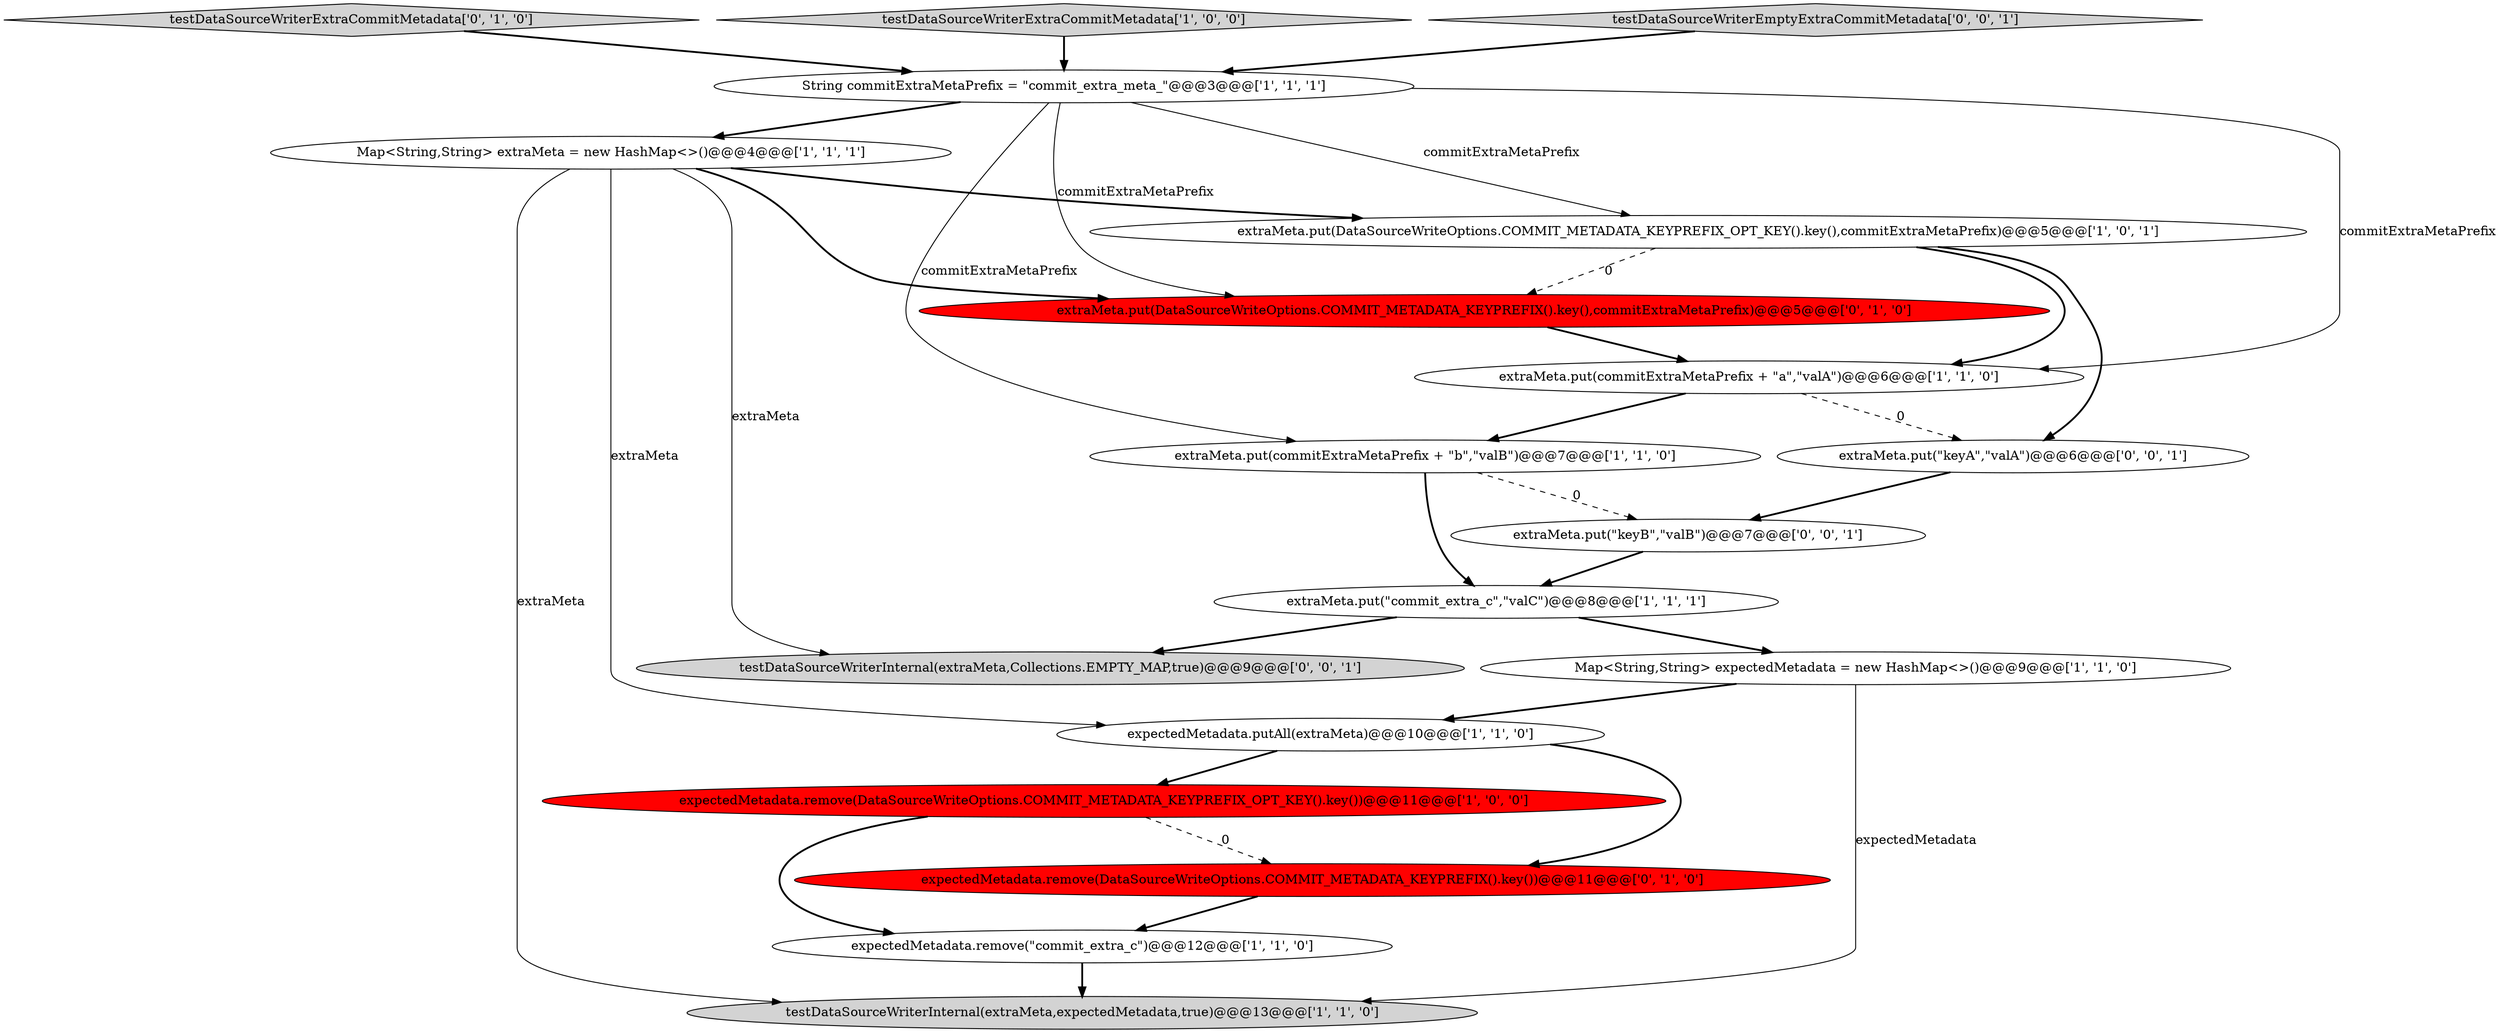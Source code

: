 digraph {
8 [style = filled, label = "extraMeta.put(\"commit_extra_c\",\"valC\")@@@8@@@['1', '1', '1']", fillcolor = white, shape = ellipse image = "AAA0AAABBB1BBB"];
6 [style = filled, label = "Map<String,String> expectedMetadata = new HashMap<>()@@@9@@@['1', '1', '0']", fillcolor = white, shape = ellipse image = "AAA0AAABBB1BBB"];
18 [style = filled, label = "extraMeta.put(\"keyA\",\"valA\")@@@6@@@['0', '0', '1']", fillcolor = white, shape = ellipse image = "AAA0AAABBB3BBB"];
9 [style = filled, label = "expectedMetadata.remove(DataSourceWriteOptions.COMMIT_METADATA_KEYPREFIX_OPT_KEY().key())@@@11@@@['1', '0', '0']", fillcolor = red, shape = ellipse image = "AAA1AAABBB1BBB"];
15 [style = filled, label = "extraMeta.put(\"keyB\",\"valB\")@@@7@@@['0', '0', '1']", fillcolor = white, shape = ellipse image = "AAA0AAABBB3BBB"];
12 [style = filled, label = "expectedMetadata.remove(DataSourceWriteOptions.COMMIT_METADATA_KEYPREFIX().key())@@@11@@@['0', '1', '0']", fillcolor = red, shape = ellipse image = "AAA1AAABBB2BBB"];
13 [style = filled, label = "testDataSourceWriterExtraCommitMetadata['0', '1', '0']", fillcolor = lightgray, shape = diamond image = "AAA0AAABBB2BBB"];
4 [style = filled, label = "extraMeta.put(commitExtraMetaPrefix + \"a\",\"valA\")@@@6@@@['1', '1', '0']", fillcolor = white, shape = ellipse image = "AAA0AAABBB1BBB"];
3 [style = filled, label = "String commitExtraMetaPrefix = \"commit_extra_meta_\"@@@3@@@['1', '1', '1']", fillcolor = white, shape = ellipse image = "AAA0AAABBB1BBB"];
5 [style = filled, label = "extraMeta.put(commitExtraMetaPrefix + \"b\",\"valB\")@@@7@@@['1', '1', '0']", fillcolor = white, shape = ellipse image = "AAA0AAABBB1BBB"];
7 [style = filled, label = "testDataSourceWriterExtraCommitMetadata['1', '0', '0']", fillcolor = lightgray, shape = diamond image = "AAA0AAABBB1BBB"];
10 [style = filled, label = "expectedMetadata.remove(\"commit_extra_c\")@@@12@@@['1', '1', '0']", fillcolor = white, shape = ellipse image = "AAA0AAABBB1BBB"];
17 [style = filled, label = "testDataSourceWriterEmptyExtraCommitMetadata['0', '0', '1']", fillcolor = lightgray, shape = diamond image = "AAA0AAABBB3BBB"];
1 [style = filled, label = "extraMeta.put(DataSourceWriteOptions.COMMIT_METADATA_KEYPREFIX_OPT_KEY().key(),commitExtraMetaPrefix)@@@5@@@['1', '0', '1']", fillcolor = white, shape = ellipse image = "AAA0AAABBB1BBB"];
14 [style = filled, label = "extraMeta.put(DataSourceWriteOptions.COMMIT_METADATA_KEYPREFIX().key(),commitExtraMetaPrefix)@@@5@@@['0', '1', '0']", fillcolor = red, shape = ellipse image = "AAA1AAABBB2BBB"];
2 [style = filled, label = "expectedMetadata.putAll(extraMeta)@@@10@@@['1', '1', '0']", fillcolor = white, shape = ellipse image = "AAA0AAABBB1BBB"];
0 [style = filled, label = "Map<String,String> extraMeta = new HashMap<>()@@@4@@@['1', '1', '1']", fillcolor = white, shape = ellipse image = "AAA0AAABBB1BBB"];
11 [style = filled, label = "testDataSourceWriterInternal(extraMeta,expectedMetadata,true)@@@13@@@['1', '1', '0']", fillcolor = lightgray, shape = ellipse image = "AAA0AAABBB1BBB"];
16 [style = filled, label = "testDataSourceWriterInternal(extraMeta,Collections.EMPTY_MAP,true)@@@9@@@['0', '0', '1']", fillcolor = lightgray, shape = ellipse image = "AAA0AAABBB3BBB"];
4->18 [style = dashed, label="0"];
8->16 [style = bold, label=""];
5->8 [style = bold, label=""];
1->4 [style = bold, label=""];
1->14 [style = dashed, label="0"];
18->15 [style = bold, label=""];
3->1 [style = solid, label="commitExtraMetaPrefix"];
3->14 [style = solid, label="commitExtraMetaPrefix"];
1->18 [style = bold, label=""];
8->6 [style = bold, label=""];
3->4 [style = solid, label="commitExtraMetaPrefix"];
2->9 [style = bold, label=""];
9->10 [style = bold, label=""];
7->3 [style = bold, label=""];
3->0 [style = bold, label=""];
2->12 [style = bold, label=""];
0->11 [style = solid, label="extraMeta"];
0->16 [style = solid, label="extraMeta"];
6->2 [style = bold, label=""];
0->14 [style = bold, label=""];
12->10 [style = bold, label=""];
13->3 [style = bold, label=""];
0->1 [style = bold, label=""];
17->3 [style = bold, label=""];
9->12 [style = dashed, label="0"];
6->11 [style = solid, label="expectedMetadata"];
0->2 [style = solid, label="extraMeta"];
5->15 [style = dashed, label="0"];
3->5 [style = solid, label="commitExtraMetaPrefix"];
4->5 [style = bold, label=""];
15->8 [style = bold, label=""];
14->4 [style = bold, label=""];
10->11 [style = bold, label=""];
}
